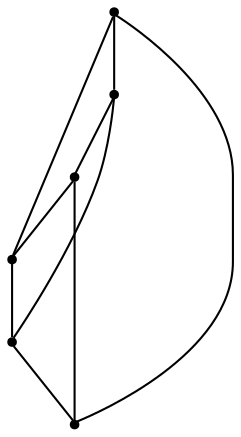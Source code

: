 graph {
  node [shape=point,comment="{\"directed\":false,\"doi\":\"10.1007/978-3-030-35802-0_5\",\"figure\":\"3 (1)\"}"]

  v0 [pos="341.6877602879531,481.71264807299366"]
  v1 [pos="374.3721433962577,440.23570331058556"]
  v2 [pos="324.5100169252503,351.23513807695275"]
  v3 [pos="237.78372142237185,440.23570331058556"]
  v4 [pos="270.459734705197,481.7001848958712"]
  v5 [pos="287.641643109259,351.2310684680964"]

  v0 -- v4 [id="-1",pos="341.6877602879531,481.71264807299366 331.2147178979384,487.77757739338324 319.04941267116396,491.2474872727753 306.07375544512723,491.2474872727753 293.0958428980063,491.2474872727753 280.9285619214878,487.77636545536075 270.459734705197,481.7001848958712"]
  v3 -- v1 [id="-2",pos="237.78372142237185,440.23570331058556 374.3721433962577,440.23570331058556 374.3721433962577,440.23570331058556 374.3721433962577,440.23570331058556"]
  v1 -- v0 [id="-3",pos="374.3721433962577,440.23570331058556 369.1710518841192,457.8902562468197 357.30545371522317,472.6811070762983 341.6877602879531,481.71264807299366"]
  v1 -- v2 [id="-4",pos="374.3721433962577,440.23570331058556 376.2807429335272,433.83538871278336 377.2976159865242,427.0486799500291 377.29761598652414,420.0244996268272 377.2976159865241,387.06780189743483 354.9170612936921,359.34350774769206 324.5100169252503,351.23513807695275"]
  v2 -- v5 [id="-5",pos="324.5100169252503,351.23513807695275 318.64139919343313,349.6407663759552 312.45558855602246,348.8015119808791 306.07375544512723,348.8015119808791 299.6936783613976,348.8015119808791 293.50951537105976,349.6403059364686 287.641643109259,351.2310684680964"]
  v3 -- v5 [id="-6",pos="237.78372142237185,440.23570331058556 235.86700908511216,433.8367857548384 234.84992669793925,427.04940291408485 234.84992669793925,420.0244996268272 234.84992669793925,387.06605086325635 257.23285967257647,359.3405617035445 287.641643109259,351.2310684680964"]
  v4 -- v3 [id="-7",pos="270.459734705197,481.7001848958712 254.83988935376328,472.6779783781283 242.9767662706053,457.8892946641365 237.78372142237185,440.23570331058556"]
  v2 -- v4 [id="-8",pos="324.5100169252503,351.23513807695275 270.459734705197,481.7001848958712 270.459734705197,481.7001848958712 270.459734705197,481.7001848958712"]
  v5 -- v0 [id="-9",pos="287.641643109259,351.2310684680964 341.6877602879531,481.71264807299366 341.6877602879531,481.71264807299366 341.6877602879531,481.71264807299366"]
}